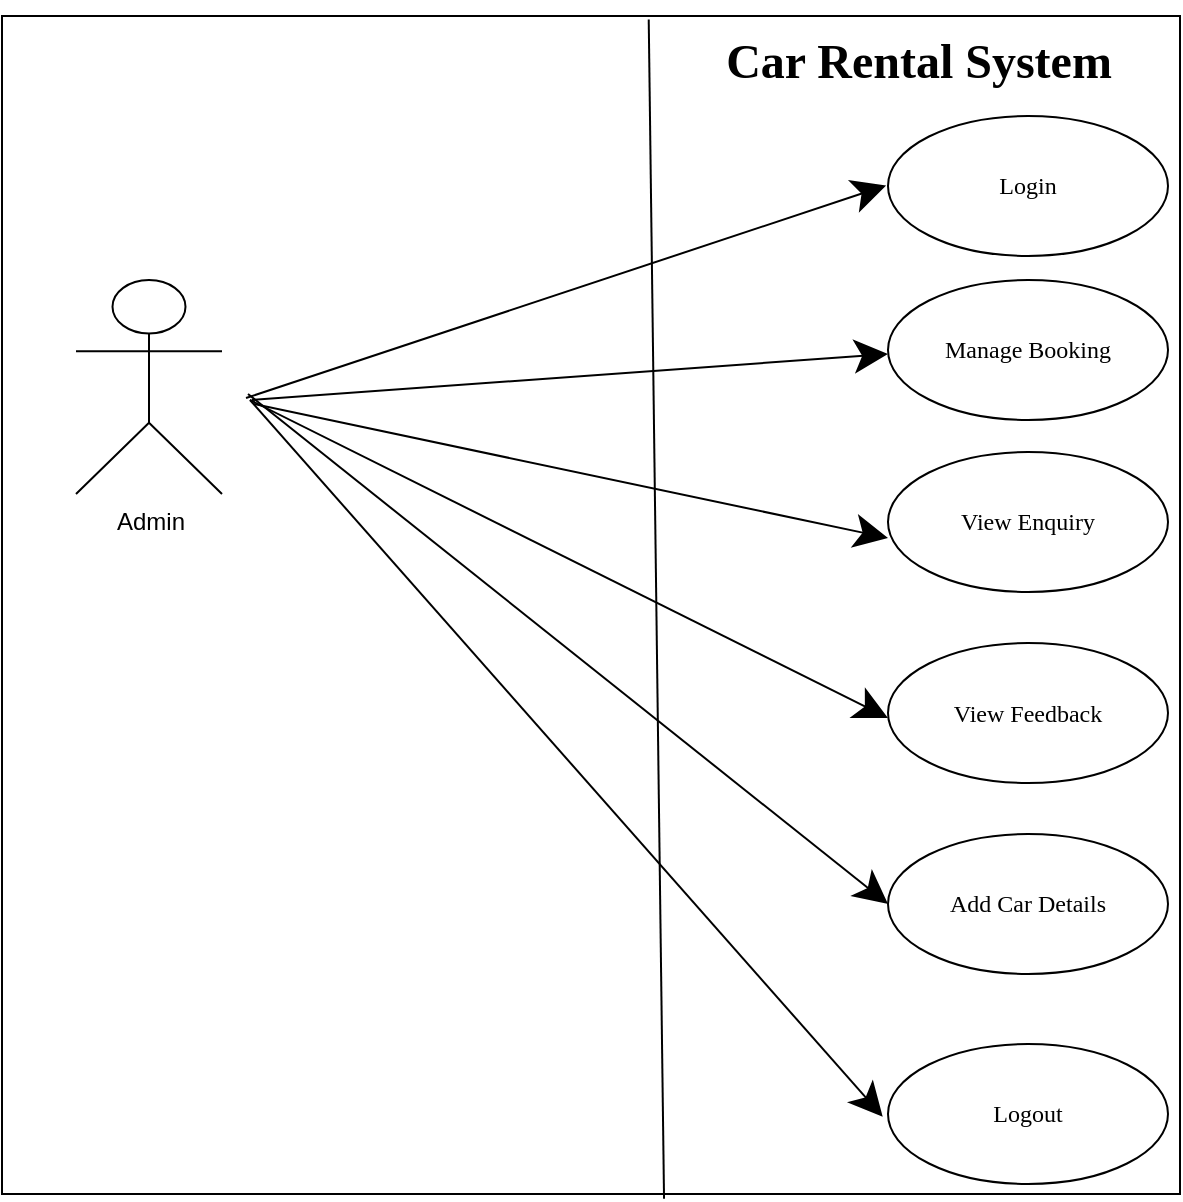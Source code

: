 <mxfile version="20.2.7" type="github">
  <diagram id="Sl8wijrZkUVN60Uc-rik" name="Page-1">
    <mxGraphModel dx="1293" dy="1105" grid="0" gridSize="10" guides="1" tooltips="1" connect="1" arrows="1" fold="1" page="0" pageScale="1" pageWidth="827" pageHeight="1169" math="0" shadow="0">
      <root>
        <mxCell id="0" />
        <mxCell id="1" parent="0" />
        <mxCell id="RAlvkgswR4xHBz4jXvXS-4" value="" style="whiteSpace=wrap;html=1;aspect=fixed;hachureGap=4;" vertex="1" parent="1">
          <mxGeometry x="-162" y="-16" width="589" height="589" as="geometry" />
        </mxCell>
        <mxCell id="RAlvkgswR4xHBz4jXvXS-1" value="Admin" style="shape=umlActor;verticalLabelPosition=bottom;verticalAlign=top;html=1;outlineConnect=0;hachureGap=4;" vertex="1" parent="1">
          <mxGeometry x="-125" y="116" width="73" height="107" as="geometry" />
        </mxCell>
        <mxCell id="RAlvkgswR4xHBz4jXvXS-11" value="" style="endArrow=classic;html=1;rounded=0;startSize=14;endSize=14;sourcePerimeterSpacing=8;targetPerimeterSpacing=8;curved=1;entryX=-0.008;entryY=0.597;entryDx=0;entryDy=0;entryPerimeter=0;" edge="1" parent="1">
          <mxGeometry width="50" height="50" relative="1" as="geometry">
            <mxPoint x="-40" y="175" as="sourcePoint" />
            <mxPoint x="280.04" y="68.76" as="targetPoint" />
          </mxGeometry>
        </mxCell>
        <mxCell id="RAlvkgswR4xHBz4jXvXS-12" value="" style="endArrow=classic;html=1;rounded=0;startSize=14;endSize=14;sourcePerimeterSpacing=8;targetPerimeterSpacing=8;curved=1;entryX=0;entryY=0.5;entryDx=0;entryDy=0;" edge="1" parent="1">
          <mxGeometry width="50" height="50" relative="1" as="geometry">
            <mxPoint x="-37" y="176" as="sourcePoint" />
            <mxPoint x="281" y="153" as="targetPoint" />
          </mxGeometry>
        </mxCell>
        <mxCell id="RAlvkgswR4xHBz4jXvXS-13" value="" style="endArrow=classic;html=1;rounded=0;startSize=14;endSize=14;sourcePerimeterSpacing=8;targetPerimeterSpacing=8;curved=1;entryX=0;entryY=0.5;entryDx=0;entryDy=0;" edge="1" parent="1">
          <mxGeometry width="50" height="50" relative="1" as="geometry">
            <mxPoint x="-36" y="178" as="sourcePoint" />
            <mxPoint x="281" y="245" as="targetPoint" />
          </mxGeometry>
        </mxCell>
        <mxCell id="RAlvkgswR4xHBz4jXvXS-14" value="" style="endArrow=classic;html=1;rounded=0;startSize=14;endSize=14;sourcePerimeterSpacing=8;targetPerimeterSpacing=8;curved=1;entryX=0;entryY=0.5;entryDx=0;entryDy=0;" edge="1" parent="1">
          <mxGeometry width="50" height="50" relative="1" as="geometry">
            <mxPoint x="-38" y="176" as="sourcePoint" />
            <mxPoint x="281" y="335" as="targetPoint" />
          </mxGeometry>
        </mxCell>
        <mxCell id="RAlvkgswR4xHBz4jXvXS-15" value="" style="endArrow=classic;html=1;rounded=0;startSize=14;endSize=14;sourcePerimeterSpacing=8;targetPerimeterSpacing=8;curved=1;entryX=0;entryY=0.5;entryDx=0;entryDy=0;" edge="1" parent="1">
          <mxGeometry width="50" height="50" relative="1" as="geometry">
            <mxPoint x="-39" y="173" as="sourcePoint" />
            <mxPoint x="281" y="428" as="targetPoint" />
          </mxGeometry>
        </mxCell>
        <mxCell id="RAlvkgswR4xHBz4jXvXS-16" value="" style="endArrow=classic;html=1;rounded=0;startSize=14;endSize=14;sourcePerimeterSpacing=8;targetPerimeterSpacing=8;curved=1;entryX=0.003;entryY=0.667;entryDx=0;entryDy=0;entryPerimeter=0;" edge="1" parent="1">
          <mxGeometry width="50" height="50" relative="1" as="geometry">
            <mxPoint x="-38" y="176" as="sourcePoint" />
            <mxPoint x="278.36" y="534.36" as="targetPoint" />
          </mxGeometry>
        </mxCell>
        <mxCell id="RAlvkgswR4xHBz4jXvXS-19" value="Logout" style="ellipse;whiteSpace=wrap;html=1;hachureGap=4;fontFamily=Times New Roman;" vertex="1" parent="1">
          <mxGeometry x="281" y="498" width="140" height="70" as="geometry" />
        </mxCell>
        <mxCell id="RAlvkgswR4xHBz4jXvXS-20" value="Add Car Details" style="ellipse;whiteSpace=wrap;html=1;hachureGap=4;fontFamily=Times New Roman;" vertex="1" parent="1">
          <mxGeometry x="281" y="393" width="140" height="70" as="geometry" />
        </mxCell>
        <mxCell id="RAlvkgswR4xHBz4jXvXS-21" value="View Feedback" style="ellipse;whiteSpace=wrap;html=1;hachureGap=4;fontFamily=Times New Roman;" vertex="1" parent="1">
          <mxGeometry x="281" y="297.5" width="140" height="70" as="geometry" />
        </mxCell>
        <mxCell id="RAlvkgswR4xHBz4jXvXS-22" value="View Enquiry" style="ellipse;whiteSpace=wrap;html=1;hachureGap=4;fontFamily=Times New Roman;" vertex="1" parent="1">
          <mxGeometry x="281" y="202" width="140" height="70" as="geometry" />
        </mxCell>
        <mxCell id="RAlvkgswR4xHBz4jXvXS-23" value="Manage Booking" style="ellipse;whiteSpace=wrap;html=1;hachureGap=4;fontFamily=Times New Roman;" vertex="1" parent="1">
          <mxGeometry x="281" y="116" width="140" height="70" as="geometry" />
        </mxCell>
        <mxCell id="RAlvkgswR4xHBz4jXvXS-24" value="Login" style="ellipse;whiteSpace=wrap;html=1;hachureGap=4;fontFamily=Times New Roman;" vertex="1" parent="1">
          <mxGeometry x="281" y="34" width="140" height="70" as="geometry" />
        </mxCell>
        <mxCell id="RAlvkgswR4xHBz4jXvXS-25" value="" style="endArrow=none;html=1;rounded=0;fontFamily=Times New Roman;startSize=14;endSize=14;sourcePerimeterSpacing=8;targetPerimeterSpacing=8;curved=1;exitX=0.562;exitY=1.004;exitDx=0;exitDy=0;exitPerimeter=0;entryX=0.549;entryY=0.003;entryDx=0;entryDy=0;entryPerimeter=0;" edge="1" parent="1" source="RAlvkgswR4xHBz4jXvXS-4" target="RAlvkgswR4xHBz4jXvXS-4">
          <mxGeometry width="50" height="50" relative="1" as="geometry">
            <mxPoint x="55" y="395" as="sourcePoint" />
            <mxPoint x="105" y="345" as="targetPoint" />
          </mxGeometry>
        </mxCell>
        <mxCell id="RAlvkgswR4xHBz4jXvXS-26" value="&lt;h1&gt;Car Rental System&lt;/h1&gt;" style="text;html=1;strokeColor=none;fillColor=none;align=center;verticalAlign=middle;whiteSpace=wrap;rounded=0;hachureGap=4;fontFamily=Times New Roman;" vertex="1" parent="1">
          <mxGeometry x="167" y="-8" width="259" height="30" as="geometry" />
        </mxCell>
      </root>
    </mxGraphModel>
  </diagram>
</mxfile>
